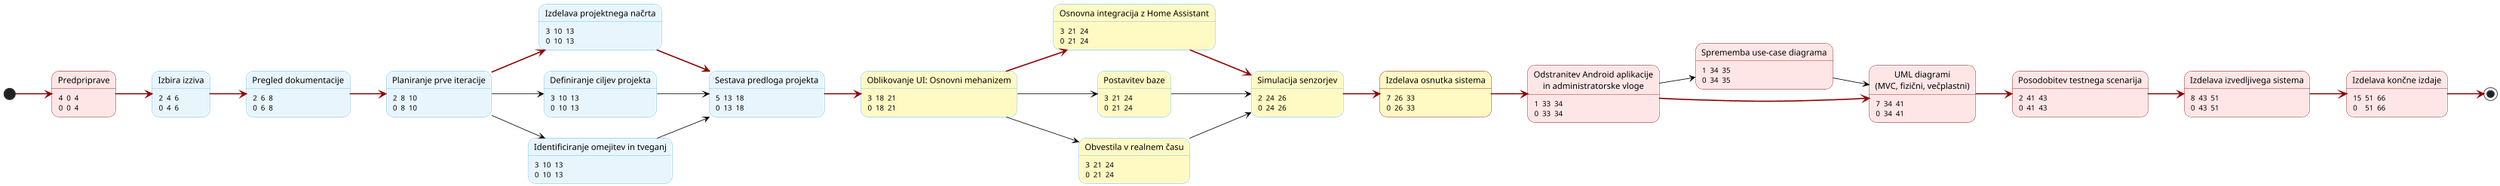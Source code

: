 @startuml "PERT diagram"

skinparam backgroundColor transparent
left to right direction
scale 0.8

<style>
stateDiagram {
  arrow {
    LineColor black
  }
}
</style>

skinparam State {
  BackgroundColor #e8f5fd
  BorderColor #5FB8EC
}
skinparam defaultTextAlignment center

' --- 1. iteracija ---
state "Predpriprave" as A0 #ffe6e6;line:darkred : <#ffe6e6,#ffe6e6>|  4 | 0 | 4 |\n|  0 | 0 | 4 |
state "Izbira izziva" as A1 : <#e8f5fd,#e8f5fd>|  2 | 4 | 6 |\n|  0 | 4 | 6 |
state "Pregled dokumentacije" as A2 : <#e8f5fd,#e8f5fd>|  2 | 6 | 8 |\n|  0 | 6 | 8 |
state "Planiranje prve iteracije" as A3 : <#e8f5fd,#e8f5fd>|  2 | 8 | 10 |\n|  0 | 8 | 10 |
state "Izdelava projektnega načrta" as A4 : <#e8f5fd,#e8f5fd>|  3 | 10 | 13 |\n|  0 | 10 | 13 |
state "Definiranje ciljev projekta" as A5 : <#e8f5fd,#e8f5fd>|  3 | 10 | 13 |\n|  0 | 10 | 13 |
state "Identificiranje omejitev in tveganj" as A6 : <#e8f5fd,#e8f5fd>|  3 | 10 | 13 |\n|  0 | 10 | 13 |
state "Sestava predloga projekta" as A7 : <#e8f5fd,#e8f5fd>|  5 | 13 | 18 |\n|  0 | 13 | 18 |

' --- 2. iteracija ---
state "Oblikovanje UI: Osnovni mehanizem" as A8 #FFF9C4 : <#FFF9C4,#FFF9C4>|  3 | 18 | 21 |\n|  0 | 18 | 21 |
state "Osnovna integracija z Home Assistant" as A9 #FFF9C4 : <#FFF9C4,#FFF9C4>|  3 | 21 | 24 |\n|  0 | 21 | 24 |
state "Postavitev baze" as A10 #FFF9C4: <#FFF9C4,#FFF9C4>|  3 | 21 | 24 |\n|  0 | 21 | 24 |
state "Obvestila v realnem času" as A11 #FFF9C4: <#FFF9C4,#FFF9C4>|  3 | 21 | 24 |\n|  0 | 21 | 24 |
state "Simulacija senzorjev" as A12 #FFF9C4: <#FFF9C4,#FFF9C4>|  2 | 24 | 26 |\n|  0 | 24 | 26 |
state "Izdelava osnutka sistema" as A13 #FFF9C4;line:darkred : <#FFF9C4,#FFF9C4>|  7 | 26 | 33 |\n|  0 | 26 | 33 |

' --- 3. iteracija ---
state "Odstranitev Android aplikacije\nin administratorske vloge" as A14 #ffe6e6;line:darkred : <#ffe6e6,#ffe6e6>|  1 | 33 | 34 |\n|  0 | 33 | 34 |
state "Sprememba use-case diagrama" as A15 #ffe6e6;line:darkred : <#ffe6e6,#ffe6e6>|  1 | 34 | 35 |\n|  0 | 34 | 35 |
state "UML diagrami\n(MVC, fizični, večplastni)" as A16 #ffe6e6;line:darkred : <#ffe6e6,#ffe6e6>|  7 | 34 | 41 |\n|  0 | 34 | 41 |
state "Posodobitev testnega scenarija" as A17 #ffe6e6;line:darkred : <#ffe6e6,#ffe6e6>|  2 | 41 | 43 |\n|  0 | 41 | 43 |
state "Izdelava izvedljivega sistema" as A18 #ffe6e6;line:darkred : <#ffe6e6,#ffe6e6>|  8 | 43 | 51 |\n|  0 | 43 | 51 |

' --- 4. iteracija ---
state "Izdelava končne izdaje" as A19 #ffe6e6;line:darkred : <#ffe6e6,#ffe6e6>|  15 | 51 | 66 |\n|  0 | 51 | 66 |

' --- povezave ---
[*] -[#darkred,bold]-> A0
A0 -[#darkred,bold]-> A1
A1 -[#darkred,bold]-> A2
A2 -[#darkred,bold]-> A3
A3 -[#darkred,bold]-> A4
A3 --> A5
A3 --> A6
A4 -[#darkred,bold]-> A7
A5 --> A7
A6 --> A7
A7 -[#darkred,bold]-> A8
A8 -[#darkred,bold]-> A9
A8 --> A10
A8 --> A11
A9 -[#darkred,bold]-> A12
A10 --> A12
A11 --> A12
A12 -[#darkred,bold]-> A13

' 3. iteracija
A13 -[#darkred,bold]-> A14
A14 --> A15
A14 -[#darkred,bold]-> A16
A15 --> A16
A16 -[#darkred,bold]-> A17
A17 -[#darkred,bold]-> A18

' 4. iteracija
A18 -[#darkred,bold]-> A19
A19 -[#darkred,bold]-> [*]

@enduml
